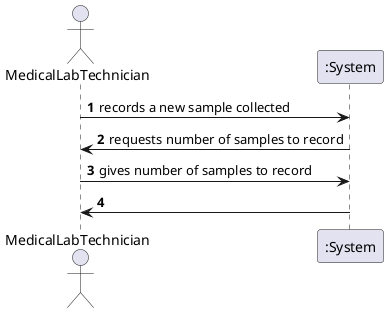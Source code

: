 @startuml

autonumber

actor MedicalLabTechnician as mlt
participant ":System" as sys
mlt -> sys: records a new sample collected
sys -> mlt: requests number of samples to record
mlt -> sys: gives number of samples to record
sys -> mlt:

@enduml
